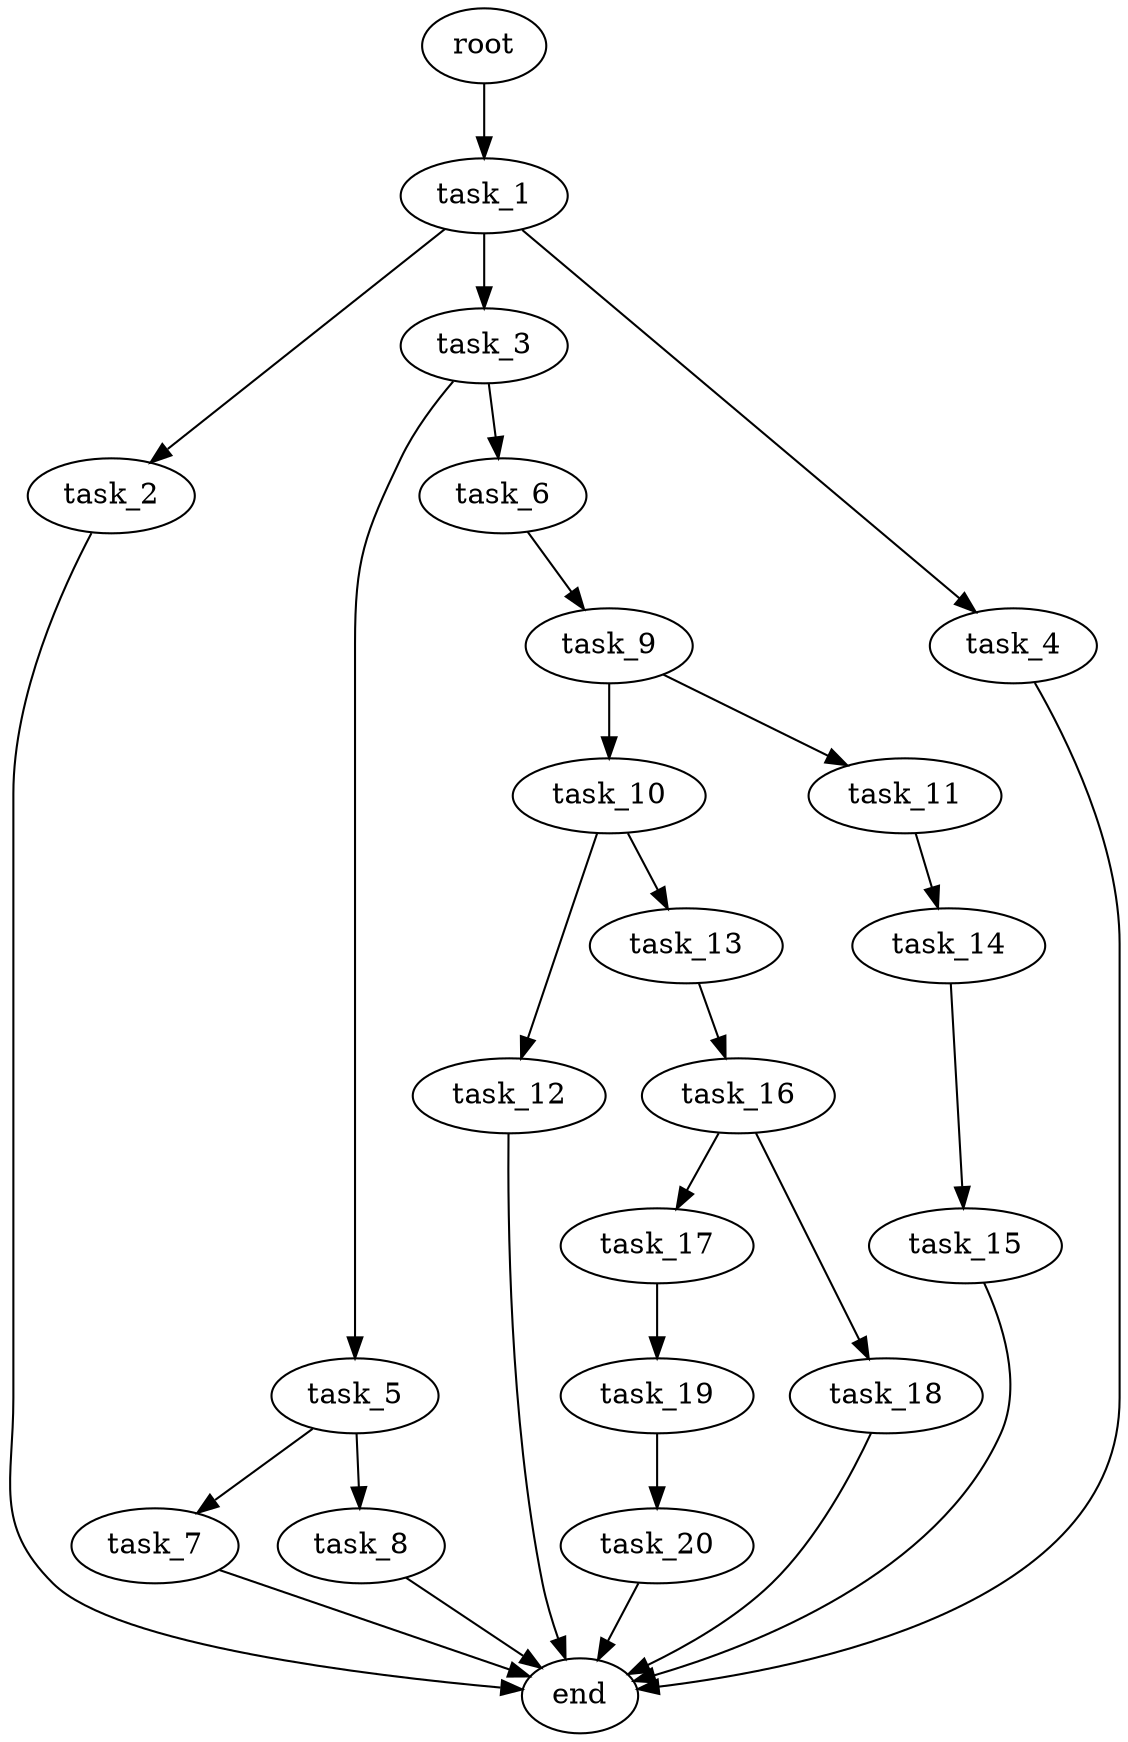 digraph G {
  root [size="0.000000e+00"];
  task_1 [size="3.210049e+09"];
  task_2 [size="9.159408e+09"];
  task_3 [size="9.449932e+09"];
  task_4 [size="3.859373e+09"];
  task_5 [size="5.402833e+09"];
  task_6 [size="2.829007e+09"];
  task_7 [size="9.113448e+09"];
  task_8 [size="8.221269e+09"];
  task_9 [size="3.750205e+09"];
  task_10 [size="8.028365e+09"];
  task_11 [size="4.456123e+09"];
  task_12 [size="4.394728e+08"];
  task_13 [size="8.982918e+09"];
  task_14 [size="1.925931e+09"];
  task_15 [size="5.139433e+09"];
  task_16 [size="9.482170e+09"];
  task_17 [size="1.674781e+09"];
  task_18 [size="9.562806e+09"];
  task_19 [size="5.380210e+09"];
  task_20 [size="7.429853e+07"];
  end [size="0.000000e+00"];

  root -> task_1 [size="1.000000e-12"];
  task_1 -> task_2 [size="9.159408e+08"];
  task_1 -> task_3 [size="9.449932e+08"];
  task_1 -> task_4 [size="3.859373e+08"];
  task_2 -> end [size="1.000000e-12"];
  task_3 -> task_5 [size="5.402833e+08"];
  task_3 -> task_6 [size="2.829007e+08"];
  task_4 -> end [size="1.000000e-12"];
  task_5 -> task_7 [size="9.113448e+08"];
  task_5 -> task_8 [size="8.221269e+08"];
  task_6 -> task_9 [size="3.750205e+08"];
  task_7 -> end [size="1.000000e-12"];
  task_8 -> end [size="1.000000e-12"];
  task_9 -> task_10 [size="8.028365e+08"];
  task_9 -> task_11 [size="4.456123e+08"];
  task_10 -> task_12 [size="4.394728e+07"];
  task_10 -> task_13 [size="8.982918e+08"];
  task_11 -> task_14 [size="1.925931e+08"];
  task_12 -> end [size="1.000000e-12"];
  task_13 -> task_16 [size="9.482170e+08"];
  task_14 -> task_15 [size="5.139433e+08"];
  task_15 -> end [size="1.000000e-12"];
  task_16 -> task_17 [size="1.674781e+08"];
  task_16 -> task_18 [size="9.562806e+08"];
  task_17 -> task_19 [size="5.380210e+08"];
  task_18 -> end [size="1.000000e-12"];
  task_19 -> task_20 [size="7.429853e+06"];
  task_20 -> end [size="1.000000e-12"];
}
